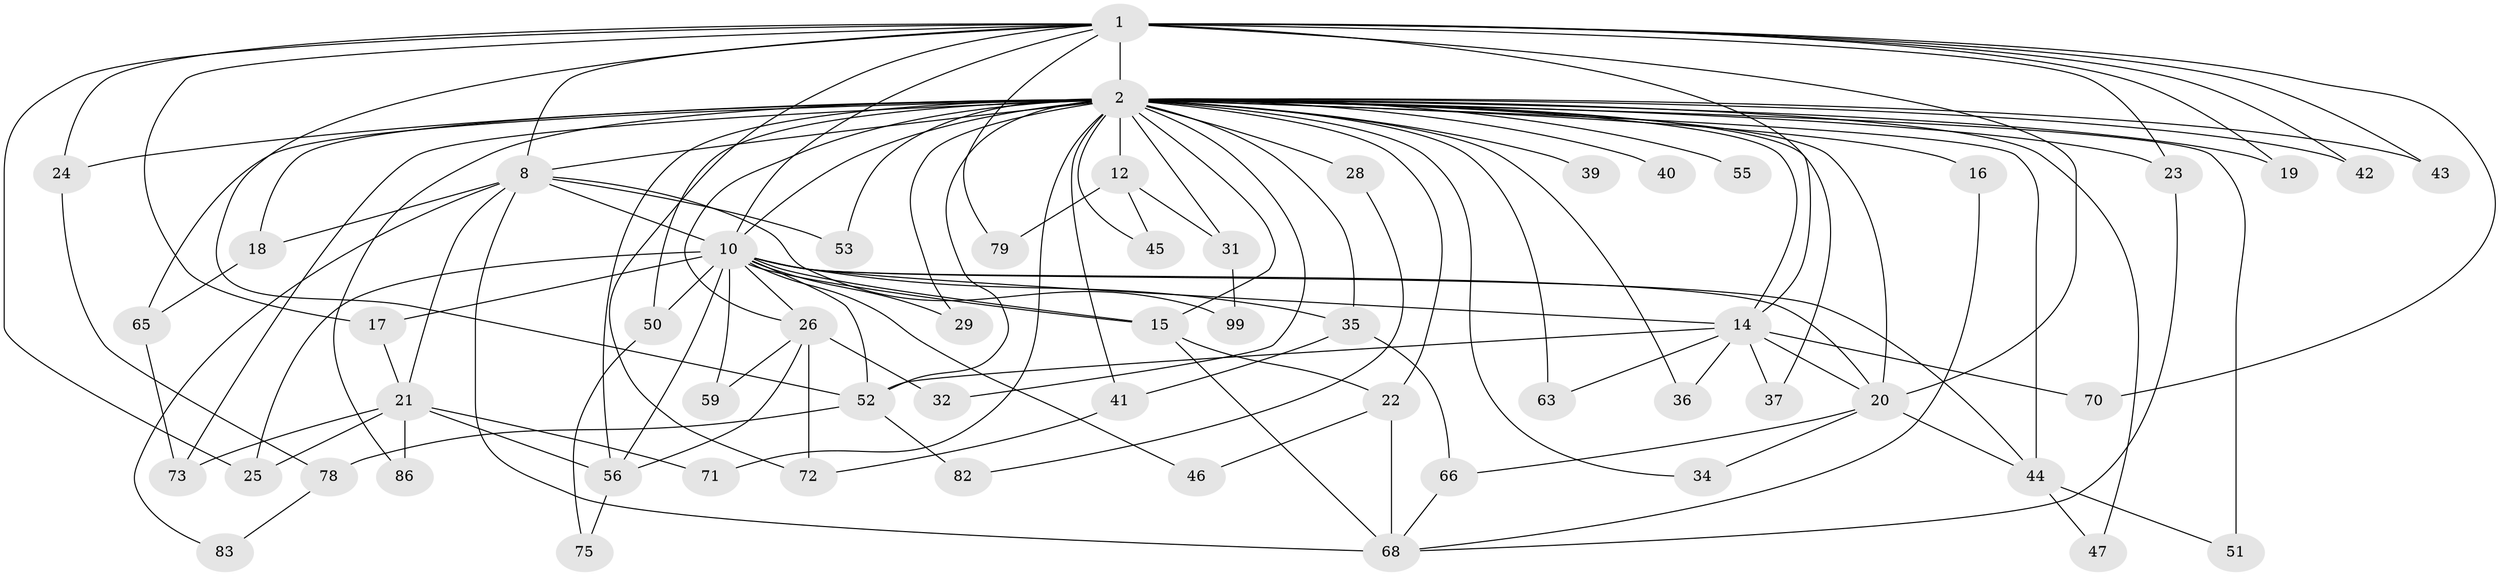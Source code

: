 // original degree distribution, {13: 0.008771929824561403, 23: 0.008771929824561403, 16: 0.008771929824561403, 27: 0.008771929824561403, 22: 0.008771929824561403, 17: 0.008771929824561403, 18: 0.02631578947368421, 32: 0.008771929824561403, 10: 0.008771929824561403, 6: 0.043859649122807015, 4: 0.08771929824561403, 5: 0.043859649122807015, 3: 0.17543859649122806, 2: 0.5350877192982456, 8: 0.008771929824561403, 7: 0.008771929824561403}
// Generated by graph-tools (version 1.1) at 2025/13/03/09/25 04:13:41]
// undirected, 57 vertices, 122 edges
graph export_dot {
graph [start="1"]
  node [color=gray90,style=filled];
  1 [super="+4"];
  2 [super="+93+98+38+49+6+77+3"];
  8;
  10 [super="+81+54"];
  12;
  14 [super="+33+27"];
  15;
  16 [super="+74"];
  17;
  18;
  19;
  20 [super="+106+30+58+80+48"];
  21;
  22;
  23;
  24;
  25;
  26;
  28;
  29 [super="+112+60"];
  31;
  32;
  34;
  35;
  36;
  37;
  39;
  40;
  41 [super="+61"];
  42;
  43;
  44 [super="+110"];
  45;
  46;
  47;
  50;
  51;
  52;
  53;
  55;
  56 [super="+111+100"];
  59;
  63;
  65;
  66;
  68 [super="+109+101+69"];
  70;
  71;
  72;
  73 [super="+85"];
  75;
  78;
  79;
  82;
  83;
  86;
  99;
  1 -- 2 [weight=19];
  1 -- 8 [weight=3];
  1 -- 10 [weight=6];
  1 -- 17;
  1 -- 20 [weight=3];
  1 -- 70;
  1 -- 72;
  1 -- 14 [weight=4];
  1 -- 79;
  1 -- 19;
  1 -- 23 [weight=2];
  1 -- 24;
  1 -- 25;
  1 -- 42;
  1 -- 43;
  1 -- 52;
  2 -- 8 [weight=7];
  2 -- 10 [weight=8];
  2 -- 12 [weight=3];
  2 -- 16 [weight=3];
  2 -- 20;
  2 -- 22 [weight=2];
  2 -- 28 [weight=2];
  2 -- 29 [weight=3];
  2 -- 39 [weight=2];
  2 -- 40 [weight=2];
  2 -- 56;
  2 -- 63 [weight=2];
  2 -- 55 [weight=2];
  2 -- 19;
  2 -- 24;
  2 -- 32;
  2 -- 34;
  2 -- 36;
  2 -- 44 [weight=2];
  2 -- 45;
  2 -- 51 [weight=2];
  2 -- 53;
  2 -- 14;
  2 -- 65;
  2 -- 71;
  2 -- 73;
  2 -- 15;
  2 -- 18;
  2 -- 86;
  2 -- 23;
  2 -- 26;
  2 -- 31;
  2 -- 35;
  2 -- 37;
  2 -- 41 [weight=2];
  2 -- 42;
  2 -- 43;
  2 -- 47;
  2 -- 50;
  2 -- 52;
  8 -- 10;
  8 -- 18;
  8 -- 21;
  8 -- 53;
  8 -- 83;
  8 -- 99;
  8 -- 68 [weight=2];
  10 -- 14 [weight=2];
  10 -- 15;
  10 -- 15;
  10 -- 17;
  10 -- 20 [weight=2];
  10 -- 25;
  10 -- 26;
  10 -- 35;
  10 -- 46;
  10 -- 50;
  10 -- 52;
  10 -- 56;
  10 -- 59;
  10 -- 29;
  10 -- 44;
  12 -- 31;
  12 -- 45;
  12 -- 79;
  14 -- 36;
  14 -- 37;
  14 -- 70;
  14 -- 63;
  14 -- 20;
  14 -- 52;
  15 -- 22;
  15 -- 68;
  16 -- 68;
  17 -- 21;
  18 -- 65;
  20 -- 34;
  20 -- 44;
  20 -- 66;
  21 -- 25;
  21 -- 71;
  21 -- 73;
  21 -- 86;
  21 -- 56;
  22 -- 46;
  22 -- 68;
  23 -- 68;
  24 -- 78;
  26 -- 32;
  26 -- 59;
  26 -- 72;
  26 -- 56;
  28 -- 82;
  31 -- 99;
  35 -- 66;
  35 -- 41;
  41 -- 72;
  44 -- 47;
  44 -- 51;
  50 -- 75;
  52 -- 78;
  52 -- 82;
  56 -- 75;
  65 -- 73;
  66 -- 68;
  78 -- 83;
}
